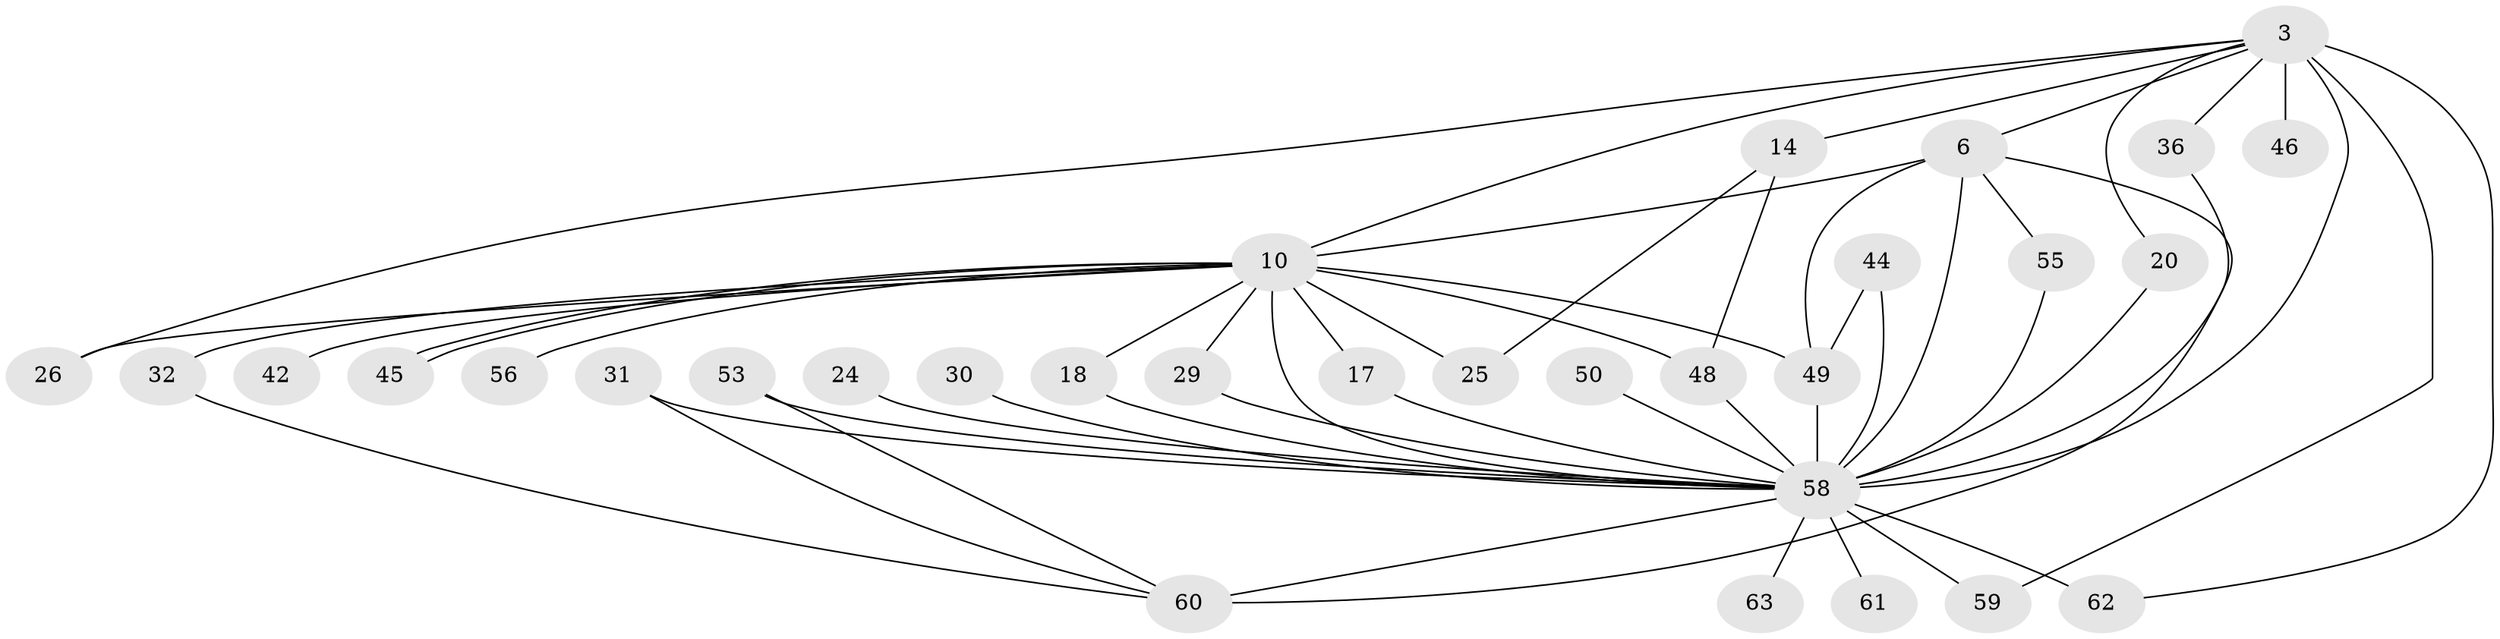 // original degree distribution, {16: 0.06349206349206349, 13: 0.015873015873015872, 12: 0.015873015873015872, 20: 0.031746031746031744, 18: 0.031746031746031744, 6: 0.015873015873015872, 3: 0.20634920634920634, 4: 0.06349206349206349, 2: 0.5238095238095238, 5: 0.031746031746031744}
// Generated by graph-tools (version 1.1) at 2025/44/03/09/25 04:44:55]
// undirected, 31 vertices, 53 edges
graph export_dot {
graph [start="1"]
  node [color=gray90,style=filled];
  3 [super="+1"];
  6 [super="+5"];
  10 [super="+4"];
  14;
  17;
  18;
  20;
  24;
  25;
  26;
  29;
  30;
  31;
  32 [super="+15"];
  36;
  42;
  44;
  45;
  46;
  48 [super="+41"];
  49 [super="+22+40"];
  50 [super="+21+37+39"];
  53;
  55;
  56;
  58 [super="+23+28+9"];
  59 [super="+51+54"];
  60 [super="+34+47"];
  61;
  62 [super="+57"];
  63 [super="+38"];
  3 -- 6 [weight=4];
  3 -- 10 [weight=4];
  3 -- 14 [weight=2];
  3 -- 20;
  3 -- 46 [weight=2];
  3 -- 36;
  3 -- 26;
  3 -- 59 [weight=3];
  3 -- 58 [weight=9];
  3 -- 62;
  6 -- 10 [weight=4];
  6 -- 55;
  6 -- 58 [weight=10];
  6 -- 49 [weight=3];
  6 -- 60;
  10 -- 17;
  10 -- 18;
  10 -- 26;
  10 -- 42 [weight=2];
  10 -- 45;
  10 -- 45;
  10 -- 56 [weight=2];
  10 -- 32 [weight=3];
  10 -- 25;
  10 -- 29;
  10 -- 48;
  10 -- 58 [weight=8];
  10 -- 49;
  14 -- 25;
  14 -- 48;
  17 -- 58;
  18 -- 58;
  20 -- 58;
  24 -- 58;
  29 -- 58;
  30 -- 58 [weight=2];
  31 -- 60;
  31 -- 58 [weight=2];
  32 -- 60;
  36 -- 58;
  44 -- 58;
  44 -- 49;
  48 -- 58;
  49 -- 58 [weight=2];
  50 -- 58 [weight=5];
  53 -- 60;
  53 -- 58 [weight=2];
  55 -- 58;
  58 -- 61 [weight=2];
  58 -- 63 [weight=3];
  58 -- 60 [weight=2];
  58 -- 59;
  58 -- 62 [weight=4];
}
